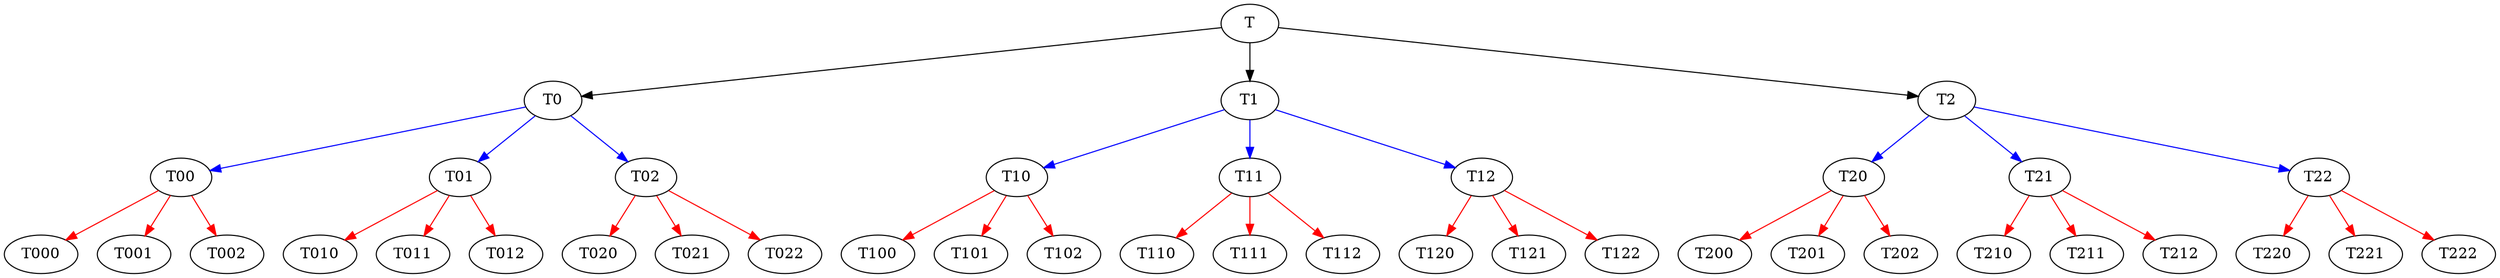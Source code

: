 digraph tree {
     T -> T0 [color=black]
     T -> T1 [color=black]
     T -> T2 [color=black]
     T0 -> T00 [color=blue]
     T0 -> T01 [color=blue]
     T0 -> T02 [color=blue]
     T00 -> T000 [color=red]
     T00 -> T001 [color=red]
     T00 -> T002 [color=red]
     T01 -> T010 [color=red]
     T01 -> T011 [color=red]
     T01 -> T012 [color=red]
     T02 -> T020 [color=red]
     T02 -> T021 [color=red]
     T02 -> T022 [color=red]
     T1 -> T10 [color=blue]
     T1 -> T11 [color=blue]
     T1 -> T12 [color=blue]
     T10 -> T100 [color=red]
     T10 -> T101 [color=red]
     T10 -> T102 [color=red]
     T11 -> T110 [color=red]
     T11 -> T111 [color=red]
     T11 -> T112 [color=red]
     T12 -> T120 [color=red]
     T12 -> T121 [color=red]
     T12 -> T122 [color=red]
     T2 -> T20 [color=blue]
     T2 -> T21 [color=blue]
     T2 -> T22 [color=blue]
     T20 -> T200 [color=red]
     T20 -> T201 [color=red]
     T20 -> T202 [color=red]
     T21 -> T210 [color=red]
     T21 -> T211 [color=red]
     T21 -> T212 [color=red]
     T22 -> T220 [color=red]
     T22 -> T221 [color=red]
     T22 -> T222 [color=red]
}
